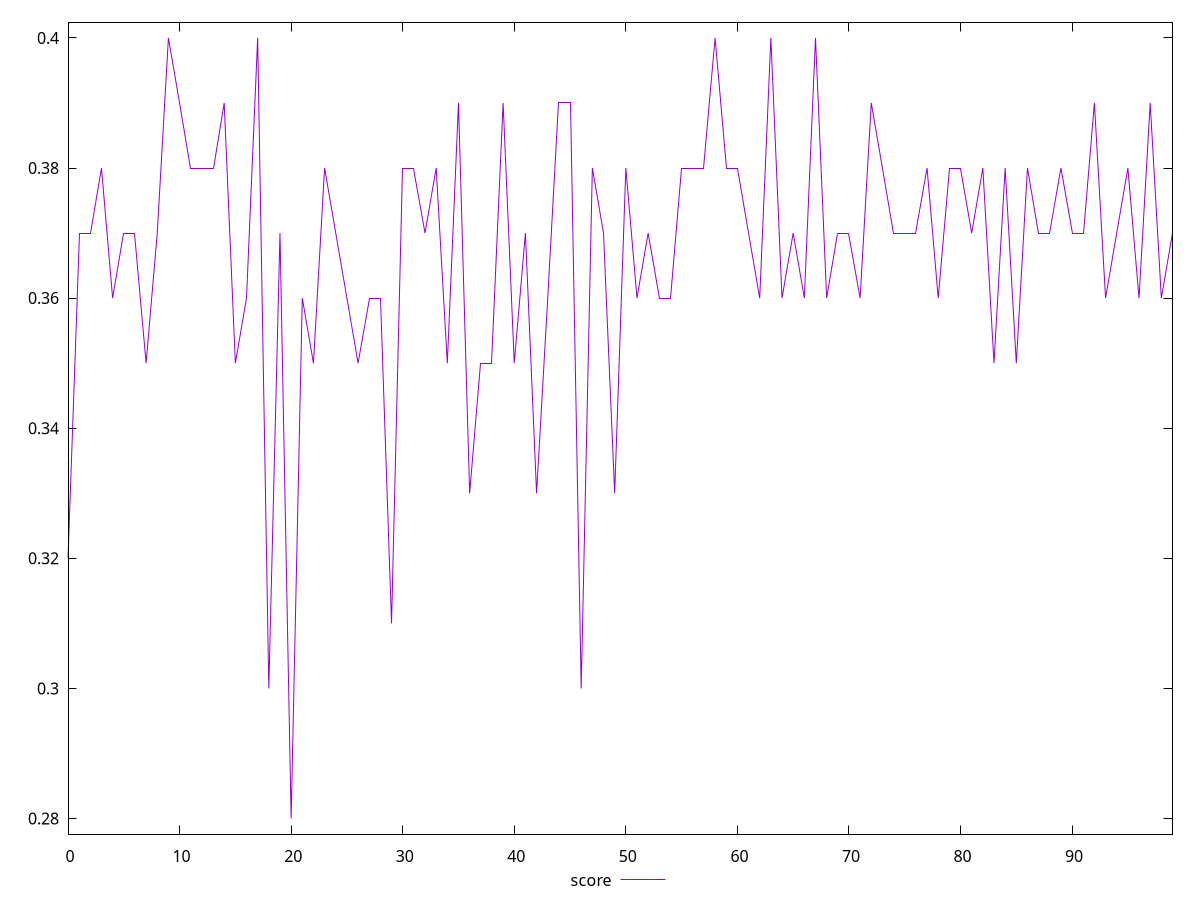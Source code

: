 reset

$score <<EOF
0 0.32
1 0.37
2 0.37
3 0.38
4 0.36
5 0.37
6 0.37
7 0.35
8 0.37
9 0.4
10 0.39
11 0.38
12 0.38
13 0.38
14 0.39
15 0.35
16 0.36
17 0.4
18 0.3
19 0.37
20 0.28
21 0.36
22 0.35
23 0.38
24 0.37
25 0.36
26 0.35
27 0.36
28 0.36
29 0.31
30 0.38
31 0.38
32 0.37
33 0.38
34 0.35
35 0.39
36 0.33
37 0.35
38 0.35
39 0.39
40 0.35
41 0.37
42 0.33
43 0.36
44 0.39
45 0.39
46 0.3
47 0.38
48 0.37
49 0.33
50 0.38
51 0.36
52 0.37
53 0.36
54 0.36
55 0.38
56 0.38
57 0.38
58 0.4
59 0.38
60 0.38
61 0.37
62 0.36
63 0.4
64 0.36
65 0.37
66 0.36
67 0.4
68 0.36
69 0.37
70 0.37
71 0.36
72 0.39
73 0.38
74 0.37
75 0.37
76 0.37
77 0.38
78 0.36
79 0.38
80 0.38
81 0.37
82 0.38
83 0.35
84 0.38
85 0.35
86 0.38
87 0.37
88 0.37
89 0.38
90 0.37
91 0.37
92 0.39
93 0.36
94 0.37
95 0.38
96 0.36
97 0.39
98 0.36
99 0.37
EOF

set key outside below
set xrange [0:99]
set yrange [0.2776:0.40240000000000004]
set trange [0.2776:0.40240000000000004]
set terminal svg size 640, 500 enhanced background rgb 'white'
set output "report_00015_2021-02-09T16-11-33.973Z/uses-rel-preload/samples/pages+cached+noadtech/score/values.svg"

plot $score title "score" with line

reset
